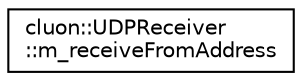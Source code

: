 digraph "Graphical Class Hierarchy"
{
 // LATEX_PDF_SIZE
  edge [fontname="Helvetica",fontsize="10",labelfontname="Helvetica",labelfontsize="10"];
  node [fontname="Helvetica",fontsize="10",shape=record];
  rankdir="LR";
  Node0 [label="cluon::UDPReceiver\l::m_receiveFromAddress",height=0.2,width=0.4,color="black", fillcolor="white", style="filled",URL="$structcluon_1_1UDPReceiver_1_1m__receiveFromAddress.html",tooltip=" "];
}
